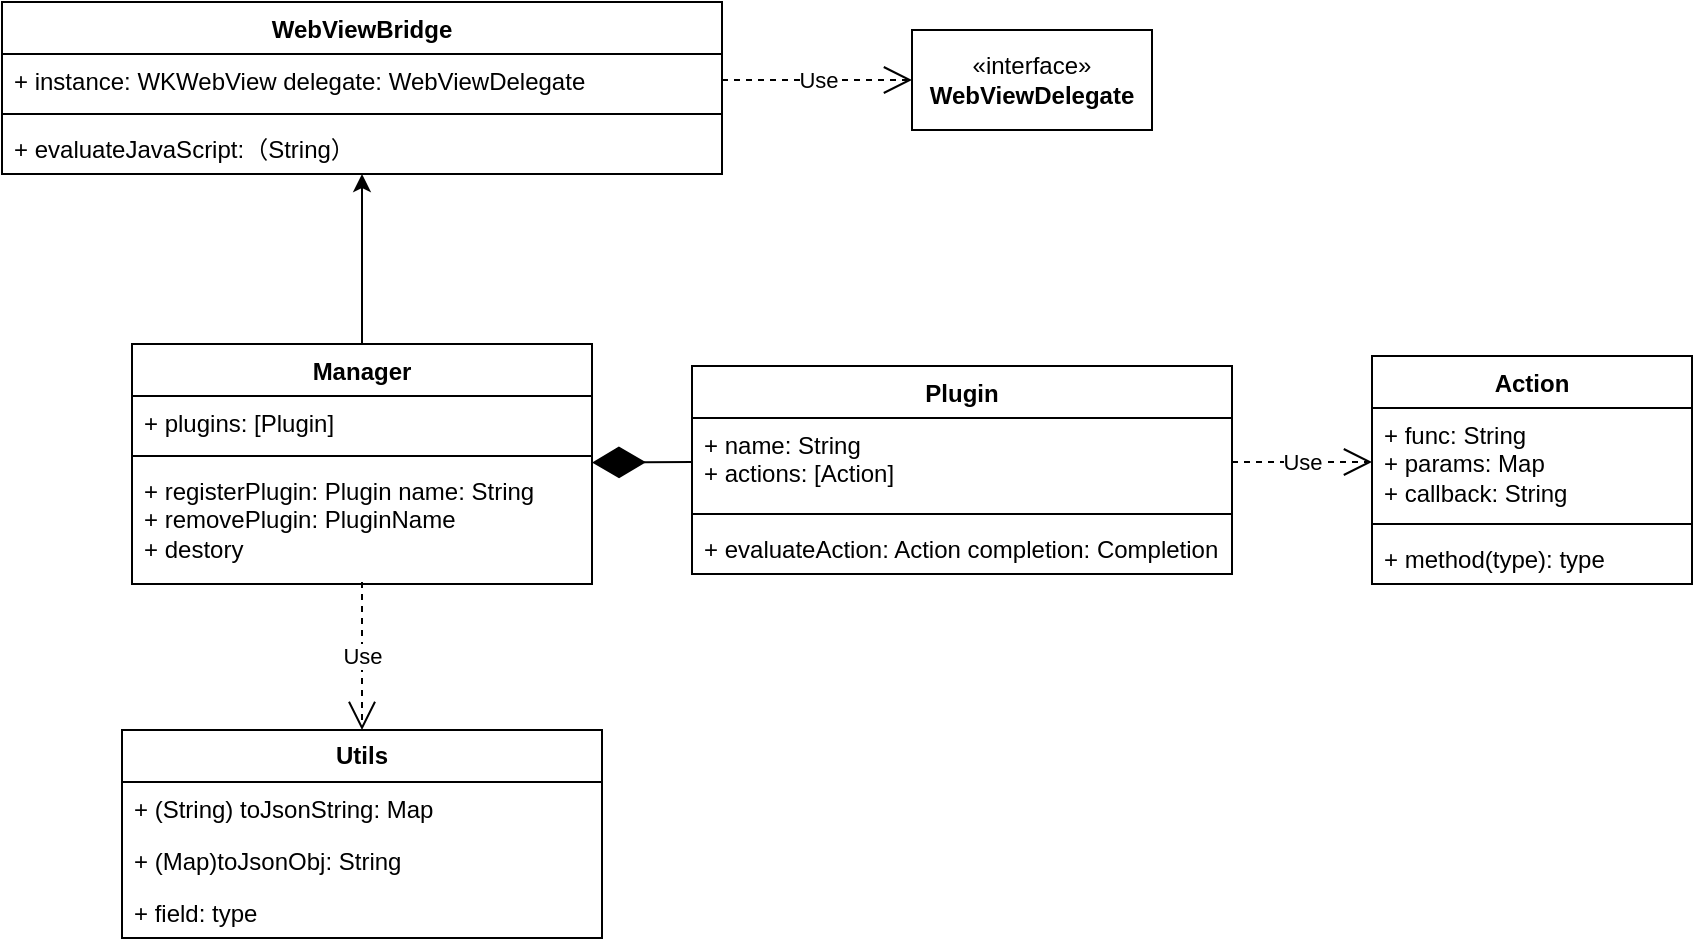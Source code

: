 <mxfile version="21.6.9" type="github">
  <diagram name="第 1 页" id="atmkjN36QSVY4-SaSR5G">
    <mxGraphModel dx="1434" dy="796" grid="1" gridSize="10" guides="1" tooltips="1" connect="1" arrows="1" fold="1" page="1" pageScale="1" pageWidth="827" pageHeight="1169" math="0" shadow="0">
      <root>
        <mxCell id="0" />
        <mxCell id="1" parent="0" />
        <mxCell id="_OYBjkCN1mRbf7RsVP74-17" value="&lt;b&gt;Utils&lt;/b&gt;" style="swimlane;fontStyle=0;childLayout=stackLayout;horizontal=1;startSize=26;fillColor=none;horizontalStack=0;resizeParent=1;resizeParentMax=0;resizeLast=0;collapsible=1;marginBottom=0;whiteSpace=wrap;html=1;" vertex="1" parent="1">
          <mxGeometry x="195" y="540" width="240" height="104" as="geometry" />
        </mxCell>
        <mxCell id="_OYBjkCN1mRbf7RsVP74-18" value="+ (String) toJsonString: Map" style="text;strokeColor=none;fillColor=none;align=left;verticalAlign=top;spacingLeft=4;spacingRight=4;overflow=hidden;rotatable=0;points=[[0,0.5],[1,0.5]];portConstraint=eastwest;whiteSpace=wrap;html=1;" vertex="1" parent="_OYBjkCN1mRbf7RsVP74-17">
          <mxGeometry y="26" width="240" height="26" as="geometry" />
        </mxCell>
        <mxCell id="_OYBjkCN1mRbf7RsVP74-19" value="+ (Map)toJsonObj: String" style="text;strokeColor=none;fillColor=none;align=left;verticalAlign=top;spacingLeft=4;spacingRight=4;overflow=hidden;rotatable=0;points=[[0,0.5],[1,0.5]];portConstraint=eastwest;whiteSpace=wrap;html=1;" vertex="1" parent="_OYBjkCN1mRbf7RsVP74-17">
          <mxGeometry y="52" width="240" height="26" as="geometry" />
        </mxCell>
        <mxCell id="_OYBjkCN1mRbf7RsVP74-20" value="+ field: type" style="text;strokeColor=none;fillColor=none;align=left;verticalAlign=top;spacingLeft=4;spacingRight=4;overflow=hidden;rotatable=0;points=[[0,0.5],[1,0.5]];portConstraint=eastwest;whiteSpace=wrap;html=1;" vertex="1" parent="_OYBjkCN1mRbf7RsVP74-17">
          <mxGeometry y="78" width="240" height="26" as="geometry" />
        </mxCell>
        <mxCell id="_OYBjkCN1mRbf7RsVP74-21" value="«interface»&lt;br&gt;&lt;b&gt;WebViewDelegate&lt;/b&gt;" style="html=1;whiteSpace=wrap;" vertex="1" parent="1">
          <mxGeometry x="590" y="190" width="120" height="50" as="geometry" />
        </mxCell>
        <mxCell id="_OYBjkCN1mRbf7RsVP74-22" value="WebViewBridge" style="swimlane;fontStyle=1;align=center;verticalAlign=top;childLayout=stackLayout;horizontal=1;startSize=26;horizontalStack=0;resizeParent=1;resizeParentMax=0;resizeLast=0;collapsible=1;marginBottom=0;whiteSpace=wrap;html=1;" vertex="1" parent="1">
          <mxGeometry x="135" y="176" width="360" height="86" as="geometry" />
        </mxCell>
        <mxCell id="_OYBjkCN1mRbf7RsVP74-23" value="+ instance: WKWebView delegate: WebViewDelegate" style="text;strokeColor=none;fillColor=none;align=left;verticalAlign=top;spacingLeft=4;spacingRight=4;overflow=hidden;rotatable=0;points=[[0,0.5],[1,0.5]];portConstraint=eastwest;whiteSpace=wrap;html=1;" vertex="1" parent="_OYBjkCN1mRbf7RsVP74-22">
          <mxGeometry y="26" width="360" height="26" as="geometry" />
        </mxCell>
        <mxCell id="_OYBjkCN1mRbf7RsVP74-24" value="" style="line;strokeWidth=1;fillColor=none;align=left;verticalAlign=middle;spacingTop=-1;spacingLeft=3;spacingRight=3;rotatable=0;labelPosition=right;points=[];portConstraint=eastwest;strokeColor=inherit;" vertex="1" parent="_OYBjkCN1mRbf7RsVP74-22">
          <mxGeometry y="52" width="360" height="8" as="geometry" />
        </mxCell>
        <mxCell id="_OYBjkCN1mRbf7RsVP74-25" value="+ evaluateJavaScript&lt;span style=&quot;background-color: initial;&quot;&gt;:（String）&lt;/span&gt;" style="text;strokeColor=none;fillColor=none;align=left;verticalAlign=top;spacingLeft=4;spacingRight=4;overflow=hidden;rotatable=0;points=[[0,0.5],[1,0.5]];portConstraint=eastwest;whiteSpace=wrap;html=1;" vertex="1" parent="_OYBjkCN1mRbf7RsVP74-22">
          <mxGeometry y="60" width="360" height="26" as="geometry" />
        </mxCell>
        <mxCell id="_OYBjkCN1mRbf7RsVP74-27" value="Use" style="endArrow=open;endSize=12;dashed=1;html=1;rounded=0;exitX=1;exitY=0.5;exitDx=0;exitDy=0;entryX=0;entryY=0.5;entryDx=0;entryDy=0;" edge="1" parent="1" source="_OYBjkCN1mRbf7RsVP74-23" target="_OYBjkCN1mRbf7RsVP74-21">
          <mxGeometry width="160" relative="1" as="geometry">
            <mxPoint x="540" y="170" as="sourcePoint" />
            <mxPoint x="700" y="170" as="targetPoint" />
          </mxGeometry>
        </mxCell>
        <mxCell id="_OYBjkCN1mRbf7RsVP74-45" style="edgeStyle=orthogonalEdgeStyle;rounded=0;orthogonalLoop=1;jettySize=auto;html=1;exitX=0.5;exitY=0;exitDx=0;exitDy=0;" edge="1" parent="1" source="_OYBjkCN1mRbf7RsVP74-28" target="_OYBjkCN1mRbf7RsVP74-22">
          <mxGeometry relative="1" as="geometry" />
        </mxCell>
        <mxCell id="_OYBjkCN1mRbf7RsVP74-28" value="Manager" style="swimlane;fontStyle=1;align=center;verticalAlign=top;childLayout=stackLayout;horizontal=1;startSize=26;horizontalStack=0;resizeParent=1;resizeParentMax=0;resizeLast=0;collapsible=1;marginBottom=0;whiteSpace=wrap;html=1;" vertex="1" parent="1">
          <mxGeometry x="200" y="347" width="230" height="120" as="geometry">
            <mxRectangle x="220" y="364" width="90" height="30" as="alternateBounds" />
          </mxGeometry>
        </mxCell>
        <mxCell id="_OYBjkCN1mRbf7RsVP74-29" value="+ plugins: [Plugin]" style="text;strokeColor=none;fillColor=none;align=left;verticalAlign=top;spacingLeft=4;spacingRight=4;overflow=hidden;rotatable=0;points=[[0,0.5],[1,0.5]];portConstraint=eastwest;whiteSpace=wrap;html=1;" vertex="1" parent="_OYBjkCN1mRbf7RsVP74-28">
          <mxGeometry y="26" width="230" height="26" as="geometry" />
        </mxCell>
        <mxCell id="_OYBjkCN1mRbf7RsVP74-30" value="" style="line;strokeWidth=1;fillColor=none;align=left;verticalAlign=middle;spacingTop=-1;spacingLeft=3;spacingRight=3;rotatable=0;labelPosition=right;points=[];portConstraint=eastwest;strokeColor=inherit;" vertex="1" parent="_OYBjkCN1mRbf7RsVP74-28">
          <mxGeometry y="52" width="230" height="8" as="geometry" />
        </mxCell>
        <mxCell id="_OYBjkCN1mRbf7RsVP74-31" value="+ registerPlugin: Plugin name: String&lt;br&gt;+ removePlugin: PluginName&lt;br&gt;+ destory" style="text;strokeColor=none;fillColor=none;align=left;verticalAlign=top;spacingLeft=4;spacingRight=4;overflow=hidden;rotatable=0;points=[[0,0.5],[1,0.5]];portConstraint=eastwest;whiteSpace=wrap;html=1;" vertex="1" parent="_OYBjkCN1mRbf7RsVP74-28">
          <mxGeometry y="60" width="230" height="60" as="geometry" />
        </mxCell>
        <mxCell id="_OYBjkCN1mRbf7RsVP74-32" value="Plugin" style="swimlane;fontStyle=1;align=center;verticalAlign=top;childLayout=stackLayout;horizontal=1;startSize=26;horizontalStack=0;resizeParent=1;resizeParentMax=0;resizeLast=0;collapsible=1;marginBottom=0;whiteSpace=wrap;html=1;" vertex="1" parent="1">
          <mxGeometry x="480" y="358" width="270" height="104" as="geometry" />
        </mxCell>
        <mxCell id="_OYBjkCN1mRbf7RsVP74-33" value="+ name: String&lt;br&gt;+ actions: [Action]&lt;br&gt;" style="text;strokeColor=none;fillColor=none;align=left;verticalAlign=top;spacingLeft=4;spacingRight=4;overflow=hidden;rotatable=0;points=[[0,0.5],[1,0.5]];portConstraint=eastwest;whiteSpace=wrap;html=1;" vertex="1" parent="_OYBjkCN1mRbf7RsVP74-32">
          <mxGeometry y="26" width="270" height="44" as="geometry" />
        </mxCell>
        <mxCell id="_OYBjkCN1mRbf7RsVP74-34" value="" style="line;strokeWidth=1;fillColor=none;align=left;verticalAlign=middle;spacingTop=-1;spacingLeft=3;spacingRight=3;rotatable=0;labelPosition=right;points=[];portConstraint=eastwest;strokeColor=inherit;" vertex="1" parent="_OYBjkCN1mRbf7RsVP74-32">
          <mxGeometry y="70" width="270" height="8" as="geometry" />
        </mxCell>
        <mxCell id="_OYBjkCN1mRbf7RsVP74-35" value="+ evaluateAction: Action completion: Completion" style="text;strokeColor=none;fillColor=none;align=left;verticalAlign=top;spacingLeft=4;spacingRight=4;overflow=hidden;rotatable=0;points=[[0,0.5],[1,0.5]];portConstraint=eastwest;whiteSpace=wrap;html=1;" vertex="1" parent="_OYBjkCN1mRbf7RsVP74-32">
          <mxGeometry y="78" width="270" height="26" as="geometry" />
        </mxCell>
        <mxCell id="_OYBjkCN1mRbf7RsVP74-37" value="Use" style="endArrow=open;endSize=12;dashed=1;html=1;rounded=0;exitX=1;exitY=0.5;exitDx=0;exitDy=0;entryX=0;entryY=0.5;entryDx=0;entryDy=0;" edge="1" parent="1" source="_OYBjkCN1mRbf7RsVP74-33" target="_OYBjkCN1mRbf7RsVP74-39">
          <mxGeometry width="160" relative="1" as="geometry">
            <mxPoint x="770" y="480" as="sourcePoint" />
            <mxPoint x="930" y="480" as="targetPoint" />
          </mxGeometry>
        </mxCell>
        <mxCell id="_OYBjkCN1mRbf7RsVP74-38" value="Action" style="swimlane;fontStyle=1;align=center;verticalAlign=top;childLayout=stackLayout;horizontal=1;startSize=26;horizontalStack=0;resizeParent=1;resizeParentMax=0;resizeLast=0;collapsible=1;marginBottom=0;whiteSpace=wrap;html=1;" vertex="1" parent="1">
          <mxGeometry x="820" y="353" width="160" height="114" as="geometry" />
        </mxCell>
        <mxCell id="_OYBjkCN1mRbf7RsVP74-39" value="+ func: String&lt;br&gt;+ params: Map&lt;br&gt;+ callback: String" style="text;strokeColor=none;fillColor=none;align=left;verticalAlign=top;spacingLeft=4;spacingRight=4;overflow=hidden;rotatable=0;points=[[0,0.5],[1,0.5]];portConstraint=eastwest;whiteSpace=wrap;html=1;" vertex="1" parent="_OYBjkCN1mRbf7RsVP74-38">
          <mxGeometry y="26" width="160" height="54" as="geometry" />
        </mxCell>
        <mxCell id="_OYBjkCN1mRbf7RsVP74-40" value="" style="line;strokeWidth=1;fillColor=none;align=left;verticalAlign=middle;spacingTop=-1;spacingLeft=3;spacingRight=3;rotatable=0;labelPosition=right;points=[];portConstraint=eastwest;strokeColor=inherit;" vertex="1" parent="_OYBjkCN1mRbf7RsVP74-38">
          <mxGeometry y="80" width="160" height="8" as="geometry" />
        </mxCell>
        <mxCell id="_OYBjkCN1mRbf7RsVP74-41" value="+ method(type): type" style="text;strokeColor=none;fillColor=none;align=left;verticalAlign=top;spacingLeft=4;spacingRight=4;overflow=hidden;rotatable=0;points=[[0,0.5],[1,0.5]];portConstraint=eastwest;whiteSpace=wrap;html=1;" vertex="1" parent="_OYBjkCN1mRbf7RsVP74-38">
          <mxGeometry y="88" width="160" height="26" as="geometry" />
        </mxCell>
        <mxCell id="_OYBjkCN1mRbf7RsVP74-44" value="Use" style="endArrow=open;endSize=12;dashed=1;html=1;rounded=0;entryX=0.5;entryY=0;entryDx=0;entryDy=0;exitX=0.5;exitY=0.983;exitDx=0;exitDy=0;exitPerimeter=0;" edge="1" parent="1" source="_OYBjkCN1mRbf7RsVP74-31" target="_OYBjkCN1mRbf7RsVP74-17">
          <mxGeometry width="160" relative="1" as="geometry">
            <mxPoint x="100" y="530" as="sourcePoint" />
            <mxPoint x="260" y="530" as="targetPoint" />
          </mxGeometry>
        </mxCell>
        <mxCell id="_OYBjkCN1mRbf7RsVP74-47" value="" style="endArrow=diamondThin;endFill=1;endSize=24;html=1;rounded=0;exitX=0;exitY=0.5;exitDx=0;exitDy=0;" edge="1" parent="1" source="_OYBjkCN1mRbf7RsVP74-33" target="_OYBjkCN1mRbf7RsVP74-28">
          <mxGeometry width="160" relative="1" as="geometry">
            <mxPoint x="480" y="280" as="sourcePoint" />
            <mxPoint x="640" y="280" as="targetPoint" />
          </mxGeometry>
        </mxCell>
      </root>
    </mxGraphModel>
  </diagram>
</mxfile>
